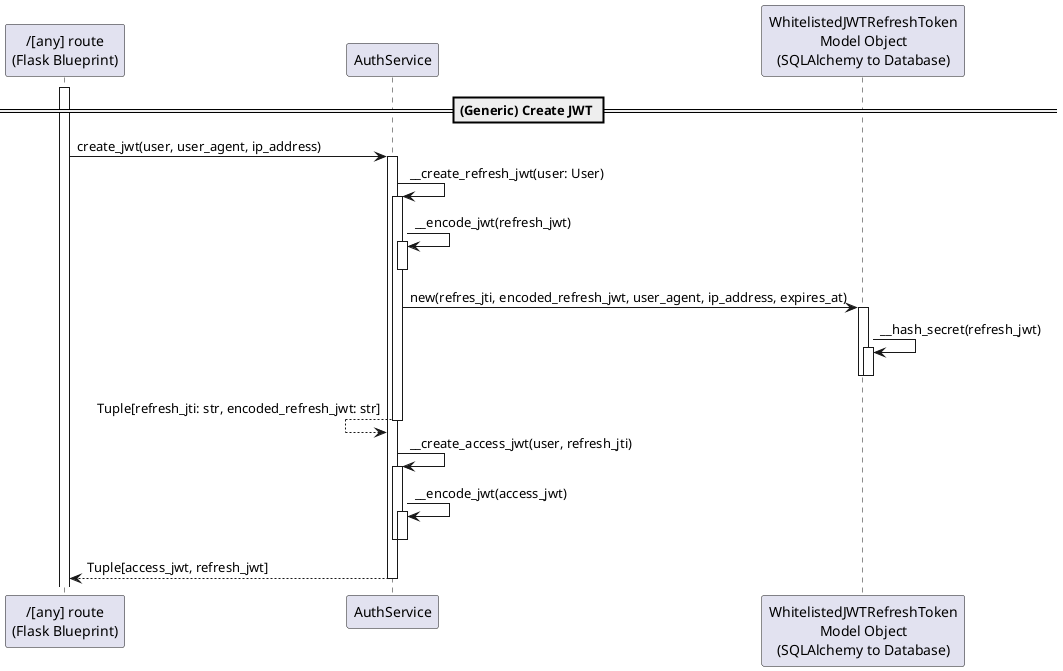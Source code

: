 @startuml
participant "/[any] route\n(Flask Blueprint)" as AR
participant "AuthService" as AS
participant "WhitelistedJWTRefreshToken\nModel Object\n(SQLAlchemy to Database)" as WM

== (Generic) Create JWT ==
activate AR
AR -> AS : create_jwt(user, user_agent, ip_address)
activate AS
AS -> AS : __create_refresh_jwt(user: User)
activate AS
AS -> AS : __encode_jwt(refresh_jwt)
activate AS
deactivate AS
AS -> WM : new(refres_jti, encoded_refresh_jwt, user_agent, ip_address, expires_at)
activate WM
WM -> WM : __hash_secret(refresh_jwt)
activate WM
deactivate WM
deactivate WM
AS <-- AS : Tuple[refresh_jti: str, encoded_refresh_jwt: str]
deactivate AS
AS -> AS : __create_access_jwt(user, refresh_jti)
activate AS
AS -> AS : __encode_jwt(access_jwt)
activate AS
deactivate AS
deactivate AS
AR <-- AS : Tuple[access_jwt, refresh_jwt]
deactivate AS
@enduml